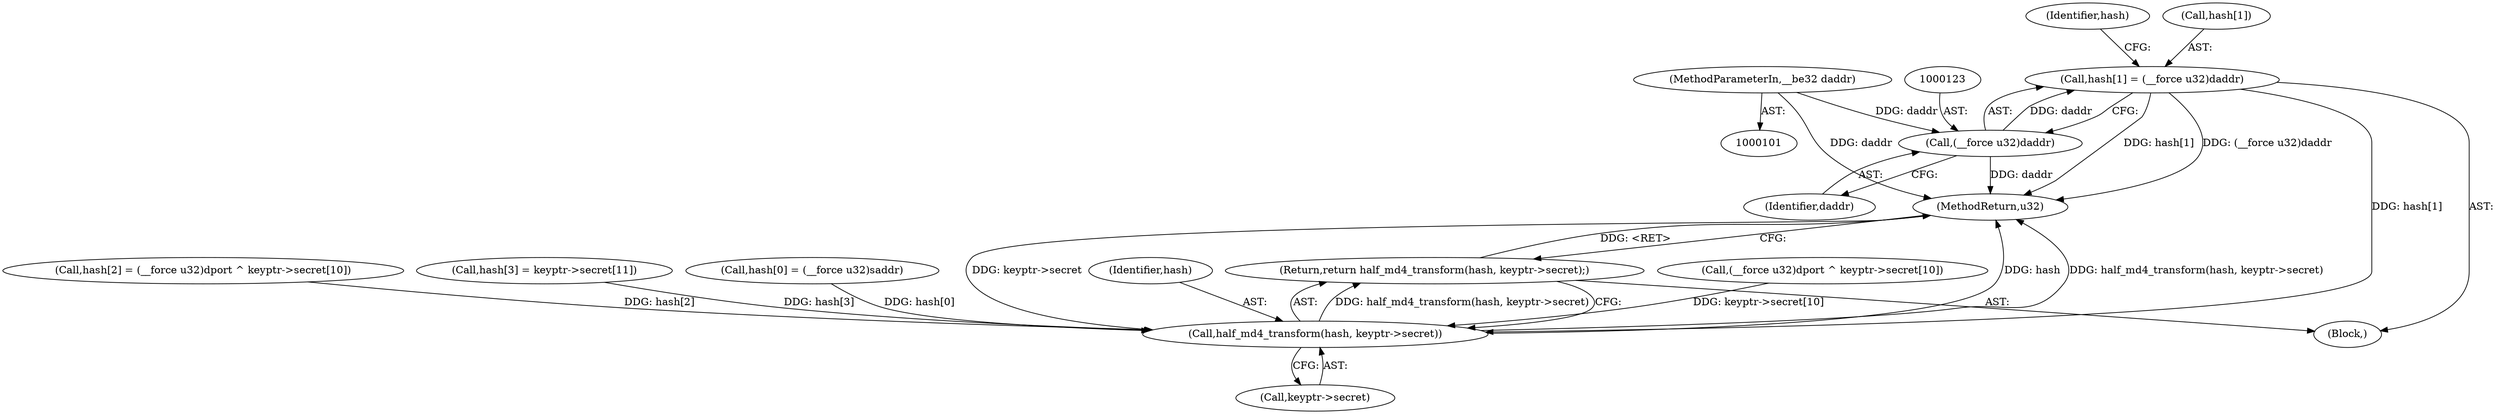 digraph "1_linux_6e5714eaf77d79ae1c8b47e3e040ff5411b717ec_4@array" {
"1000118" [label="(Call,hash[1] = (__force u32)daddr)"];
"1000122" [label="(Call,(__force u32)daddr)"];
"1000103" [label="(MethodParameterIn,__be32 daddr)"];
"1000148" [label="(Call,half_md4_transform(hash, keyptr->secret))"];
"1000147" [label="(Return,return half_md4_transform(hash, keyptr->secret);)"];
"1000103" [label="(MethodParameterIn,__be32 daddr)"];
"1000138" [label="(Call,hash[3] = keyptr->secret[11])"];
"1000147" [label="(Return,return half_md4_transform(hash, keyptr->secret);)"];
"1000118" [label="(Call,hash[1] = (__force u32)daddr)"];
"1000127" [label="(Identifier,hash)"];
"1000105" [label="(Block,)"];
"1000150" [label="(Call,keyptr->secret)"];
"1000149" [label="(Identifier,hash)"];
"1000111" [label="(Call,hash[0] = (__force u32)saddr)"];
"1000129" [label="(Call,(__force u32)dport ^ keyptr->secret[10])"];
"1000119" [label="(Call,hash[1])"];
"1000125" [label="(Call,hash[2] = (__force u32)dport ^ keyptr->secret[10])"];
"1000124" [label="(Identifier,daddr)"];
"1000148" [label="(Call,half_md4_transform(hash, keyptr->secret))"];
"1000153" [label="(MethodReturn,u32)"];
"1000122" [label="(Call,(__force u32)daddr)"];
"1000118" -> "1000105"  [label="AST: "];
"1000118" -> "1000122"  [label="CFG: "];
"1000119" -> "1000118"  [label="AST: "];
"1000122" -> "1000118"  [label="AST: "];
"1000127" -> "1000118"  [label="CFG: "];
"1000118" -> "1000153"  [label="DDG: (__force u32)daddr"];
"1000118" -> "1000153"  [label="DDG: hash[1]"];
"1000122" -> "1000118"  [label="DDG: daddr"];
"1000118" -> "1000148"  [label="DDG: hash[1]"];
"1000122" -> "1000124"  [label="CFG: "];
"1000123" -> "1000122"  [label="AST: "];
"1000124" -> "1000122"  [label="AST: "];
"1000122" -> "1000153"  [label="DDG: daddr"];
"1000103" -> "1000122"  [label="DDG: daddr"];
"1000103" -> "1000101"  [label="AST: "];
"1000103" -> "1000153"  [label="DDG: daddr"];
"1000148" -> "1000147"  [label="AST: "];
"1000148" -> "1000150"  [label="CFG: "];
"1000149" -> "1000148"  [label="AST: "];
"1000150" -> "1000148"  [label="AST: "];
"1000147" -> "1000148"  [label="CFG: "];
"1000148" -> "1000153"  [label="DDG: keyptr->secret"];
"1000148" -> "1000153"  [label="DDG: hash"];
"1000148" -> "1000153"  [label="DDG: half_md4_transform(hash, keyptr->secret)"];
"1000148" -> "1000147"  [label="DDG: half_md4_transform(hash, keyptr->secret)"];
"1000125" -> "1000148"  [label="DDG: hash[2]"];
"1000138" -> "1000148"  [label="DDG: hash[3]"];
"1000111" -> "1000148"  [label="DDG: hash[0]"];
"1000129" -> "1000148"  [label="DDG: keyptr->secret[10]"];
"1000147" -> "1000105"  [label="AST: "];
"1000153" -> "1000147"  [label="CFG: "];
"1000147" -> "1000153"  [label="DDG: <RET>"];
}
